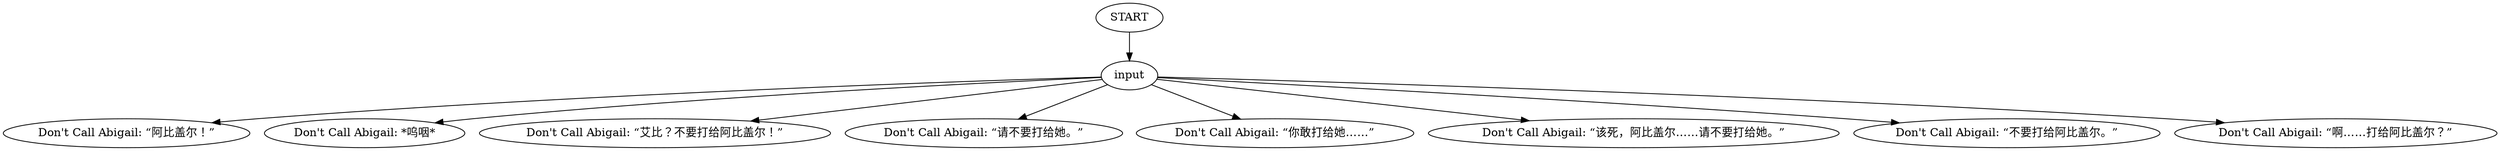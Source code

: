 # VILLAGE / ABBY barks
# Just *please* don't call her, alright?"
# ==================================================
digraph G {
	  0 [label="START"];
	  1 [label="input"];
	  2 [label="Don't Call Abigail: “阿比盖尔！”"];
	  3 [label="Don't Call Abigail: *呜咽*"];
	  4 [label="Don't Call Abigail: “艾比？不要打给阿比盖尔！”"];
	  5 [label="Don't Call Abigail: “请不要打给她。”"];
	  6 [label="Don't Call Abigail: “你敢打给她……”"];
	  7 [label="Don't Call Abigail: “该死，阿比盖尔……请不要打给她。”"];
	  8 [label="Don't Call Abigail: “不要打给阿比盖尔。”"];
	  10 [label="Don't Call Abigail: “啊……打给阿比盖尔？”"];
	  0 -> 1
	  1 -> 2
	  1 -> 3
	  1 -> 4
	  1 -> 5
	  1 -> 6
	  1 -> 7
	  1 -> 8
	  1 -> 10
}

